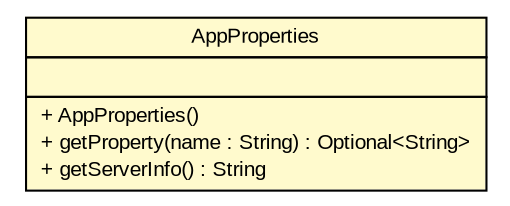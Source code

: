 #!/usr/local/bin/dot
#
# Class diagram 
# Generated by UMLGraph version R5_6 (http://www.umlgraph.org/)
#

digraph G {
	edge [fontname="arial",fontsize=10,labelfontname="arial",labelfontsize=10];
	node [fontname="arial",fontsize=10,shape=plaintext];
	nodesep=0.25;
	ranksep=0.5;
	// br.gov.to.sefaz.util.properties.AppProperties
	c374 [label=<<table title="br.gov.to.sefaz.util.properties.AppProperties" border="0" cellborder="1" cellspacing="0" cellpadding="2" port="p" bgcolor="lemonChiffon" href="./AppProperties.html">
		<tr><td><table border="0" cellspacing="0" cellpadding="1">
<tr><td align="center" balign="center"> AppProperties </td></tr>
		</table></td></tr>
		<tr><td><table border="0" cellspacing="0" cellpadding="1">
<tr><td align="left" balign="left">  </td></tr>
		</table></td></tr>
		<tr><td><table border="0" cellspacing="0" cellpadding="1">
<tr><td align="left" balign="left"> + AppProperties() </td></tr>
<tr><td align="left" balign="left"> + getProperty(name : String) : Optional&lt;String&gt; </td></tr>
<tr><td align="left" balign="left"> + getServerInfo() : String </td></tr>
		</table></td></tr>
		</table>>, URL="./AppProperties.html", fontname="arial", fontcolor="black", fontsize=10.0];
}

